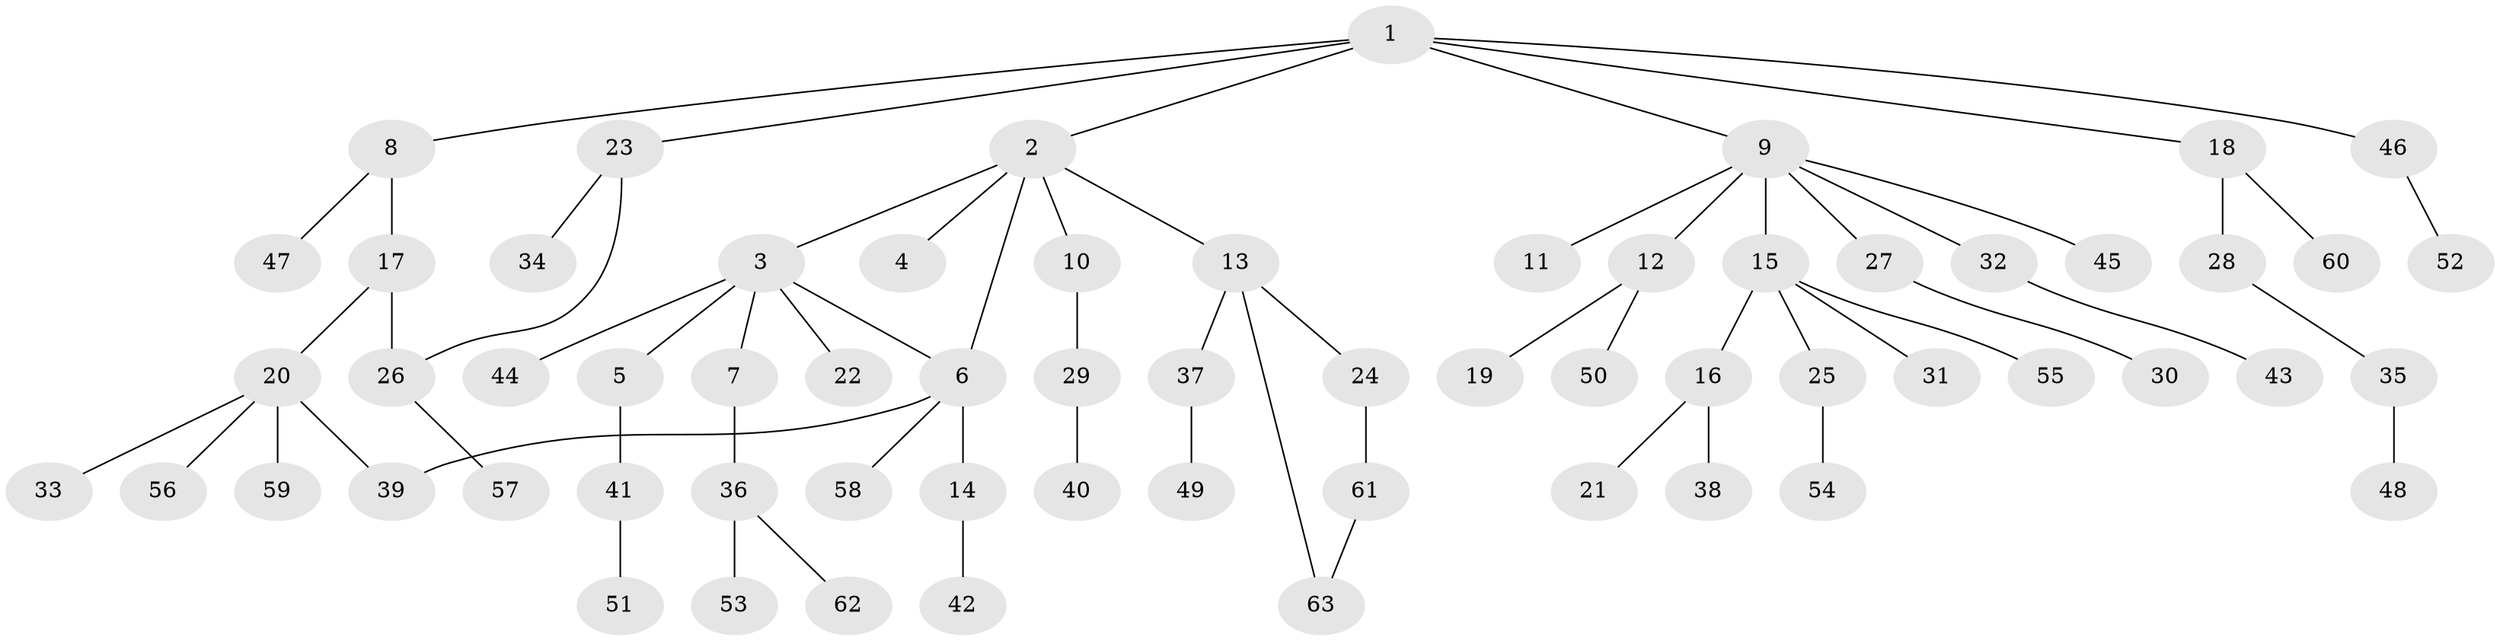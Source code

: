 // Generated by graph-tools (version 1.1) at 2025/41/03/09/25 04:41:51]
// undirected, 63 vertices, 66 edges
graph export_dot {
graph [start="1"]
  node [color=gray90,style=filled];
  1;
  2;
  3;
  4;
  5;
  6;
  7;
  8;
  9;
  10;
  11;
  12;
  13;
  14;
  15;
  16;
  17;
  18;
  19;
  20;
  21;
  22;
  23;
  24;
  25;
  26;
  27;
  28;
  29;
  30;
  31;
  32;
  33;
  34;
  35;
  36;
  37;
  38;
  39;
  40;
  41;
  42;
  43;
  44;
  45;
  46;
  47;
  48;
  49;
  50;
  51;
  52;
  53;
  54;
  55;
  56;
  57;
  58;
  59;
  60;
  61;
  62;
  63;
  1 -- 2;
  1 -- 8;
  1 -- 9;
  1 -- 18;
  1 -- 23;
  1 -- 46;
  2 -- 3;
  2 -- 4;
  2 -- 6;
  2 -- 10;
  2 -- 13;
  3 -- 5;
  3 -- 7;
  3 -- 22;
  3 -- 44;
  3 -- 6;
  5 -- 41;
  6 -- 14;
  6 -- 39;
  6 -- 58;
  7 -- 36;
  8 -- 17;
  8 -- 47;
  9 -- 11;
  9 -- 12;
  9 -- 15;
  9 -- 27;
  9 -- 32;
  9 -- 45;
  10 -- 29;
  12 -- 19;
  12 -- 50;
  13 -- 24;
  13 -- 37;
  13 -- 63;
  14 -- 42;
  15 -- 16;
  15 -- 25;
  15 -- 31;
  15 -- 55;
  16 -- 21;
  16 -- 38;
  17 -- 20;
  17 -- 26;
  18 -- 28;
  18 -- 60;
  20 -- 33;
  20 -- 56;
  20 -- 59;
  20 -- 39;
  23 -- 26;
  23 -- 34;
  24 -- 61;
  25 -- 54;
  26 -- 57;
  27 -- 30;
  28 -- 35;
  29 -- 40;
  32 -- 43;
  35 -- 48;
  36 -- 53;
  36 -- 62;
  37 -- 49;
  41 -- 51;
  46 -- 52;
  61 -- 63;
}
